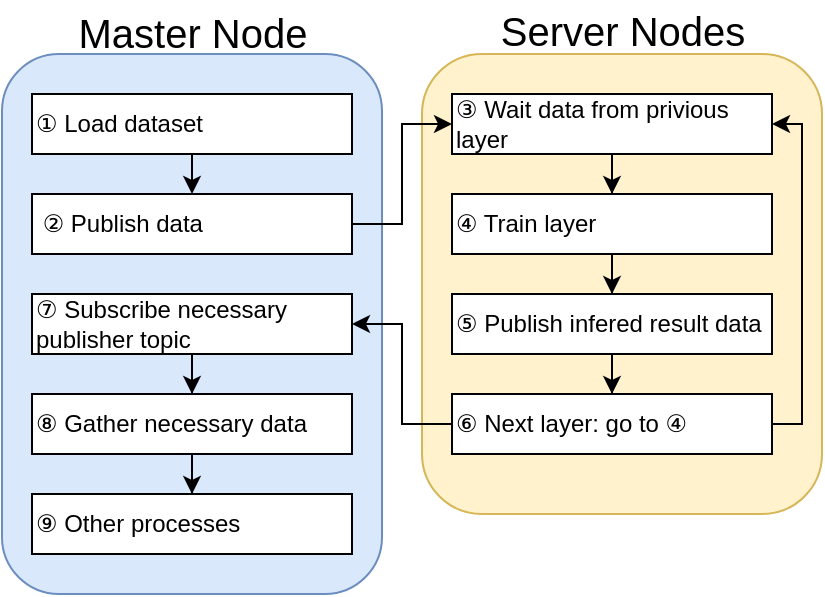 <mxfile version="21.2.8" type="device">
  <diagram name="Page-1" id="Vn31Phi38d548Jd6JGEV">
    <mxGraphModel dx="810" dy="469" grid="1" gridSize="10" guides="1" tooltips="1" connect="1" arrows="1" fold="1" page="1" pageScale="1" pageWidth="850" pageHeight="1100" math="0" shadow="0">
      <root>
        <mxCell id="0" />
        <mxCell id="1" parent="0" />
        <mxCell id="HSjvIxSosh0ikxAGgUQO-1" value="" style="rounded=1;whiteSpace=wrap;html=1;fillColor=#dae8fc;strokeColor=#6c8ebf;" parent="1" vertex="1">
          <mxGeometry x="50" y="30" width="190" height="270" as="geometry" />
        </mxCell>
        <mxCell id="HSjvIxSosh0ikxAGgUQO-3" value="" style="rounded=1;whiteSpace=wrap;html=1;fillColor=#fff2cc;strokeColor=#d6b656;" parent="1" vertex="1">
          <mxGeometry x="260" y="30" width="200" height="230" as="geometry" />
        </mxCell>
        <mxCell id="HSjvIxSosh0ikxAGgUQO-4" value="&lt;font style=&quot;font-size: 20px;&quot;&gt;Master Node&lt;/font&gt;" style="text;html=1;strokeColor=none;fillColor=none;align=center;verticalAlign=middle;whiteSpace=wrap;rounded=0;" parent="1" vertex="1">
          <mxGeometry x="82.5" y="4" width="125" height="30" as="geometry" />
        </mxCell>
        <mxCell id="HSjvIxSosh0ikxAGgUQO-5" value="&lt;font style=&quot;font-size: 20px;&quot;&gt;Server Nodes&lt;/font&gt;" style="text;html=1;strokeColor=none;fillColor=none;align=center;verticalAlign=middle;whiteSpace=wrap;rounded=0;" parent="1" vertex="1">
          <mxGeometry x="297.5" y="3" width="125" height="30" as="geometry" />
        </mxCell>
        <mxCell id="dOM9HWIBabcOR5BkwlwP-8" style="edgeStyle=orthogonalEdgeStyle;rounded=0;orthogonalLoop=1;jettySize=auto;html=1;entryX=0.5;entryY=0;entryDx=0;entryDy=0;" parent="1" source="HSjvIxSosh0ikxAGgUQO-7" edge="1">
          <mxGeometry relative="1" as="geometry">
            <mxPoint x="145" y="100" as="targetPoint" />
          </mxGeometry>
        </mxCell>
        <mxCell id="HSjvIxSosh0ikxAGgUQO-7" value="&lt;font style=&quot;font-size: 12px;&quot;&gt;① Load dataset&lt;/font&gt;" style="rounded=0;whiteSpace=wrap;html=1;align=left;" parent="1" vertex="1">
          <mxGeometry x="65" y="50" width="160" height="30" as="geometry" />
        </mxCell>
        <mxCell id="AyhjZf4ut2BHP1ZbR9yH-1" style="edgeStyle=orthogonalEdgeStyle;rounded=0;orthogonalLoop=1;jettySize=auto;html=1;entryX=0;entryY=0.5;entryDx=0;entryDy=0;" parent="1" source="dOM9HWIBabcOR5BkwlwP-2" target="dOM9HWIBabcOR5BkwlwP-4" edge="1">
          <mxGeometry relative="1" as="geometry" />
        </mxCell>
        <mxCell id="dOM9HWIBabcOR5BkwlwP-2" value="&lt;font style=&quot;font-size: 12px;&quot;&gt;&amp;nbsp;②&amp;nbsp;Publish data&lt;/font&gt;" style="rounded=0;whiteSpace=wrap;html=1;align=left;" parent="1" vertex="1">
          <mxGeometry x="65" y="100" width="160" height="30" as="geometry" />
        </mxCell>
        <mxCell id="AyhjZf4ut2BHP1ZbR9yH-11" style="edgeStyle=orthogonalEdgeStyle;rounded=0;orthogonalLoop=1;jettySize=auto;html=1;" parent="1" source="dOM9HWIBabcOR5BkwlwP-3" target="AyhjZf4ut2BHP1ZbR9yH-10" edge="1">
          <mxGeometry relative="1" as="geometry" />
        </mxCell>
        <mxCell id="dOM9HWIBabcOR5BkwlwP-3" value="&lt;font style=&quot;font-size: 12px;&quot;&gt;⑧&amp;nbsp;Gather necessary data&lt;/font&gt;" style="rounded=0;whiteSpace=wrap;html=1;align=left;" parent="1" vertex="1">
          <mxGeometry x="65" y="200" width="160" height="30" as="geometry" />
        </mxCell>
        <mxCell id="AyhjZf4ut2BHP1ZbR9yH-7" style="edgeStyle=orthogonalEdgeStyle;rounded=0;orthogonalLoop=1;jettySize=auto;html=1;entryX=0.5;entryY=0;entryDx=0;entryDy=0;" parent="1" source="dOM9HWIBabcOR5BkwlwP-4" target="AyhjZf4ut2BHP1ZbR9yH-2" edge="1">
          <mxGeometry relative="1" as="geometry" />
        </mxCell>
        <mxCell id="dOM9HWIBabcOR5BkwlwP-4" value="&lt;font style=&quot;font-size: 12px;&quot;&gt;③ Wait data from privious layer&lt;/font&gt;" style="rounded=0;whiteSpace=wrap;html=1;align=left;" parent="1" vertex="1">
          <mxGeometry x="275" y="50" width="160" height="30" as="geometry" />
        </mxCell>
        <mxCell id="AyhjZf4ut2BHP1ZbR9yH-4" style="edgeStyle=orthogonalEdgeStyle;rounded=0;orthogonalLoop=1;jettySize=auto;html=1;entryX=1;entryY=0.5;entryDx=0;entryDy=0;" parent="1" source="dOM9HWIBabcOR5BkwlwP-5" target="dOM9HWIBabcOR5BkwlwP-4" edge="1">
          <mxGeometry relative="1" as="geometry">
            <Array as="points">
              <mxPoint x="450" y="215" />
              <mxPoint x="450" y="65" />
            </Array>
          </mxGeometry>
        </mxCell>
        <mxCell id="u5DqeVTLKv0z7Rg6RRdL-2" style="edgeStyle=orthogonalEdgeStyle;rounded=0;orthogonalLoop=1;jettySize=auto;html=1;entryX=1;entryY=0.5;entryDx=0;entryDy=0;" parent="1" source="dOM9HWIBabcOR5BkwlwP-5" target="u5DqeVTLKv0z7Rg6RRdL-1" edge="1">
          <mxGeometry relative="1" as="geometry" />
        </mxCell>
        <mxCell id="dOM9HWIBabcOR5BkwlwP-5" value="&lt;font style=&quot;font-size: 12px;&quot;&gt;⑥ Next layer: go to&amp;nbsp;④&lt;br&gt;&lt;/font&gt;" style="rounded=0;whiteSpace=wrap;html=1;align=left;" parent="1" vertex="1">
          <mxGeometry x="275" y="200" width="160" height="30" as="geometry" />
        </mxCell>
        <mxCell id="AyhjZf4ut2BHP1ZbR9yH-8" style="edgeStyle=orthogonalEdgeStyle;rounded=0;orthogonalLoop=1;jettySize=auto;html=1;entryX=0.5;entryY=0;entryDx=0;entryDy=0;" parent="1" source="AyhjZf4ut2BHP1ZbR9yH-2" target="AyhjZf4ut2BHP1ZbR9yH-3" edge="1">
          <mxGeometry relative="1" as="geometry" />
        </mxCell>
        <mxCell id="AyhjZf4ut2BHP1ZbR9yH-2" value="&lt;font style=&quot;font-size: 12px;&quot;&gt;④ Train layer&lt;/font&gt;" style="rounded=0;whiteSpace=wrap;html=1;align=left;" parent="1" vertex="1">
          <mxGeometry x="275" y="100" width="160" height="30" as="geometry" />
        </mxCell>
        <mxCell id="AyhjZf4ut2BHP1ZbR9yH-9" style="edgeStyle=orthogonalEdgeStyle;rounded=0;orthogonalLoop=1;jettySize=auto;html=1;entryX=0.5;entryY=0;entryDx=0;entryDy=0;" parent="1" source="AyhjZf4ut2BHP1ZbR9yH-3" target="dOM9HWIBabcOR5BkwlwP-5" edge="1">
          <mxGeometry relative="1" as="geometry" />
        </mxCell>
        <mxCell id="AyhjZf4ut2BHP1ZbR9yH-3" value="&lt;font style=&quot;font-size: 12px;&quot;&gt;⑤ Publish infered result data&lt;/font&gt;" style="rounded=0;whiteSpace=wrap;html=1;align=left;" parent="1" vertex="1">
          <mxGeometry x="275" y="150" width="160" height="30" as="geometry" />
        </mxCell>
        <mxCell id="AyhjZf4ut2BHP1ZbR9yH-10" value="&lt;font style=&quot;font-size: 12px;&quot;&gt;⑨ Other processes&lt;/font&gt;" style="rounded=0;whiteSpace=wrap;html=1;align=left;" parent="1" vertex="1">
          <mxGeometry x="65" y="250" width="160" height="30" as="geometry" />
        </mxCell>
        <mxCell id="u5DqeVTLKv0z7Rg6RRdL-3" style="edgeStyle=orthogonalEdgeStyle;rounded=0;orthogonalLoop=1;jettySize=auto;html=1;entryX=0.5;entryY=0;entryDx=0;entryDy=0;" parent="1" source="u5DqeVTLKv0z7Rg6RRdL-1" target="dOM9HWIBabcOR5BkwlwP-3" edge="1">
          <mxGeometry relative="1" as="geometry" />
        </mxCell>
        <mxCell id="u5DqeVTLKv0z7Rg6RRdL-1" value="&lt;font style=&quot;font-size: 12px;&quot;&gt;⑦ Subscribe necessary publisher topic&lt;/font&gt;" style="rounded=0;whiteSpace=wrap;html=1;align=left;" parent="1" vertex="1">
          <mxGeometry x="65" y="150" width="160" height="30" as="geometry" />
        </mxCell>
      </root>
    </mxGraphModel>
  </diagram>
</mxfile>
